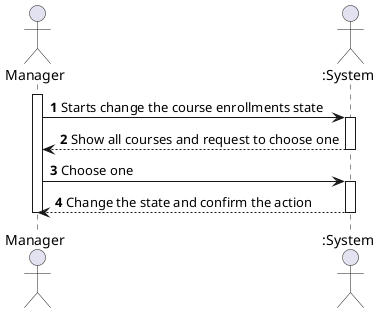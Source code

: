 @startuml

autonumber
actor "Manager" as MNG
actor ":System" as SYS

activate MNG
MNG -> SYS : Starts change the course enrollments state
activate SYS
SYS --> MNG : Show all courses and request to choose one
deactivate SYS
MNG -> SYS : Choose one
activate SYS
SYS --> MNG : Change the state and confirm the action
deactivate SYS
deactivate MNG



@enduml